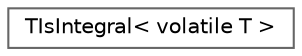 digraph "Graphical Class Hierarchy"
{
 // INTERACTIVE_SVG=YES
 // LATEX_PDF_SIZE
  bgcolor="transparent";
  edge [fontname=Helvetica,fontsize=10,labelfontname=Helvetica,labelfontsize=10];
  node [fontname=Helvetica,fontsize=10,shape=box,height=0.2,width=0.4];
  rankdir="LR";
  Node0 [id="Node000000",label="TIsIntegral\< volatile T \>",height=0.2,width=0.4,color="grey40", fillcolor="white", style="filled",URL="$dc/d2a/structTIsIntegral_3_01volatile_01T_01_4.html",tooltip=" "];
}
